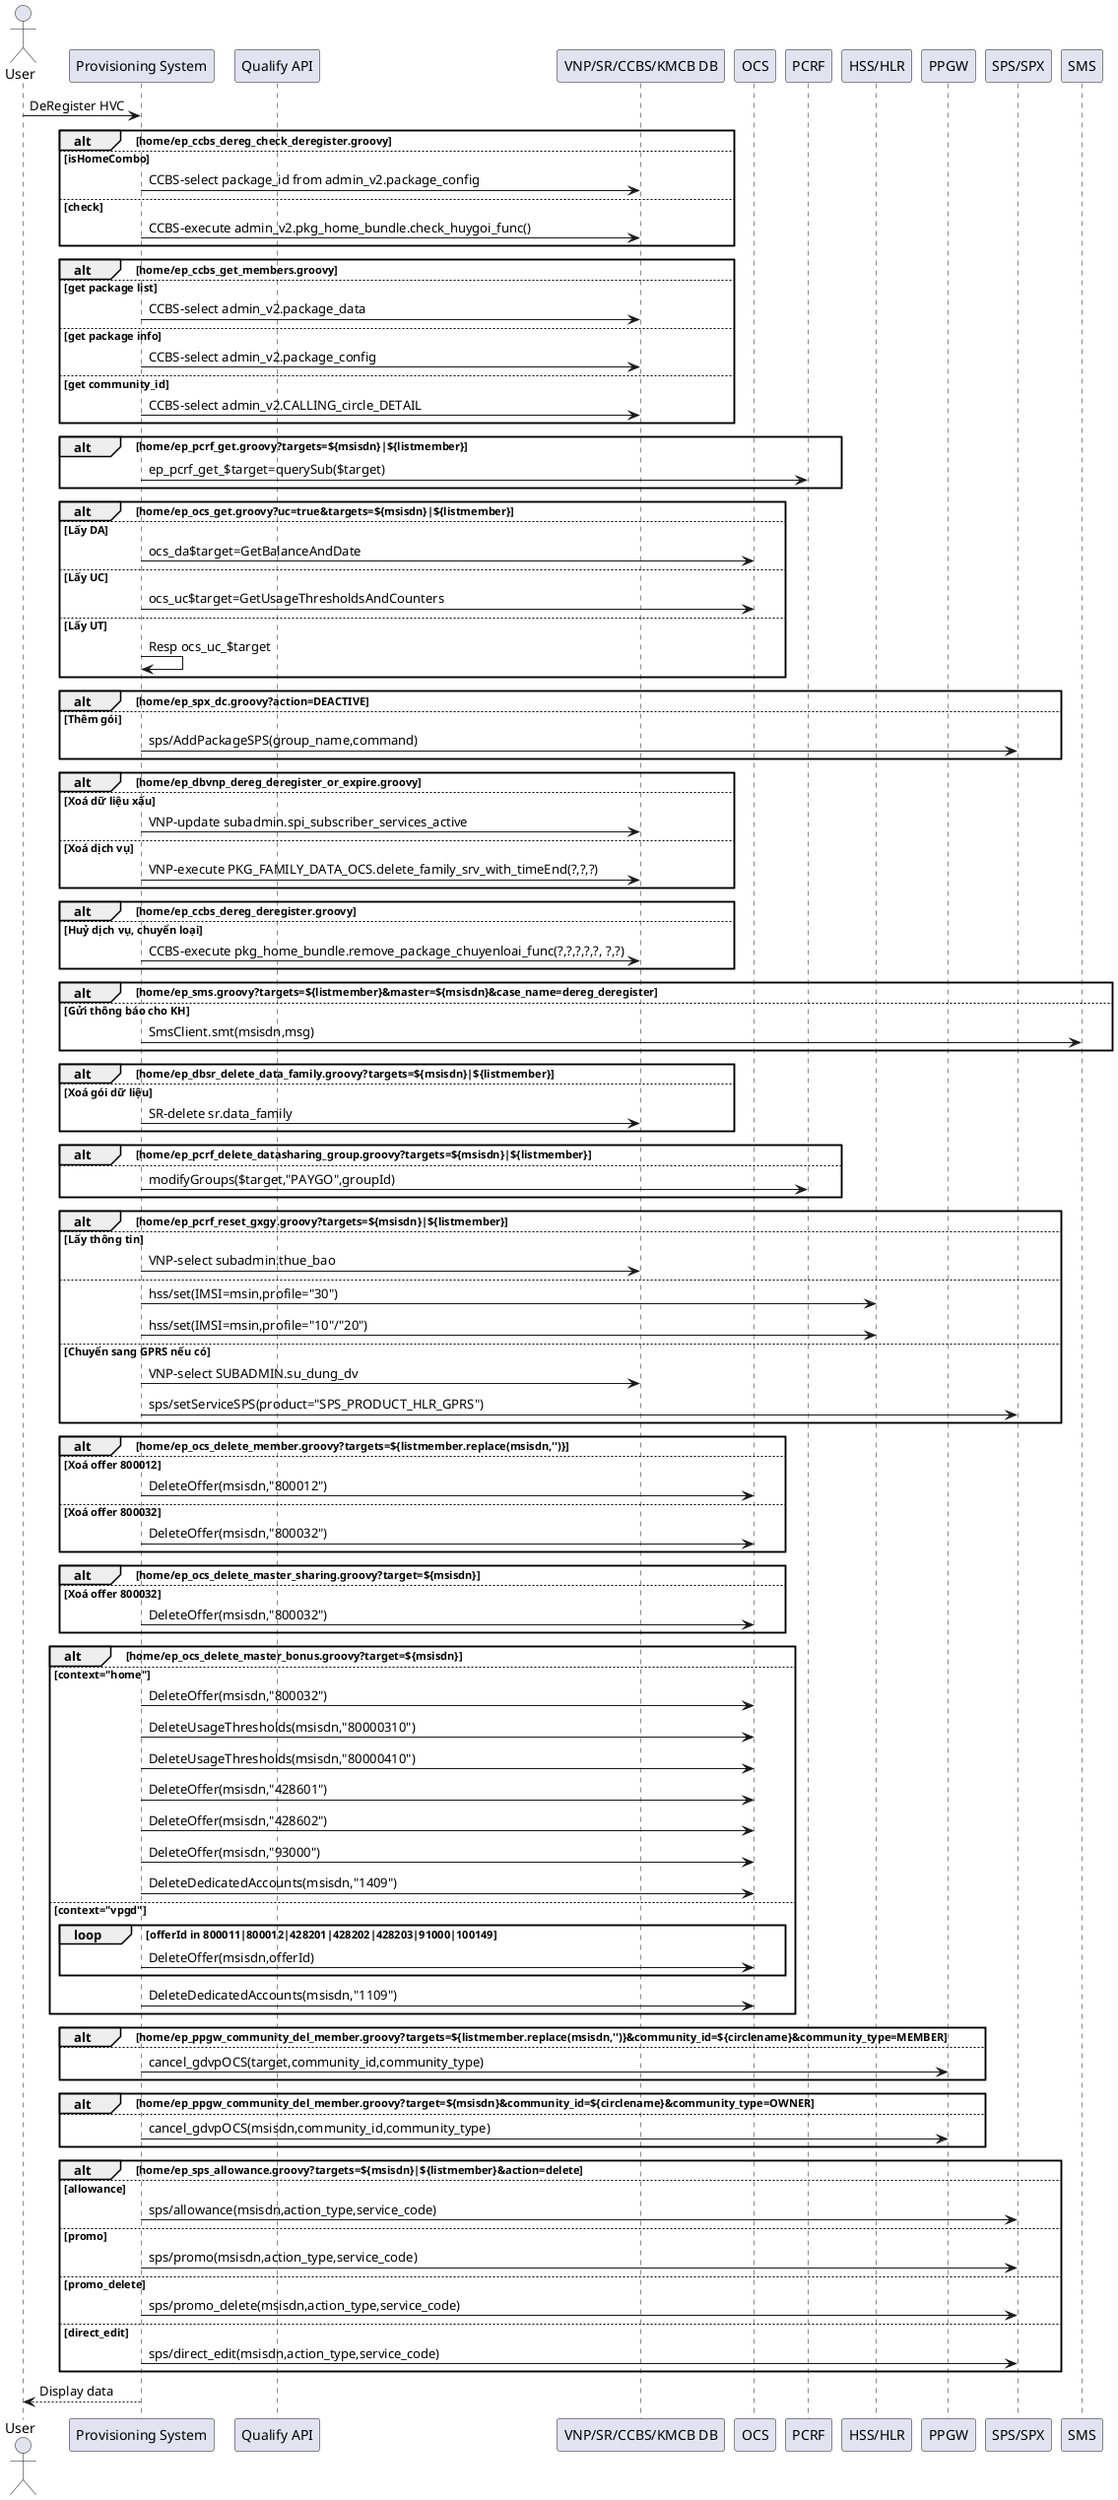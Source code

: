 @startuml
actor User
participant "Provisioning System" as pro
participant "Qualify API" as qAPI

participant "VNP/SR/CCBS/KMCB DB" as db

participant "OCS" as ocs
participant "PCRF" as pcrf
participant "HSS/HLR" as hss
participant "PPGW" as ppgw
participant "SPS/SPX" as sps
participant "SMS" as sms
User -> pro: DeRegister HVC

alt home/ep_ccbs_dereg_check_deregister.groovy
else isHomeCombo
    pro -> db: CCBS-select package_id from admin_v2.package_config
else check
    pro -> db: CCBS-execute admin_v2.pkg_home_bundle.check_huygoi_func()
end

alt home/ep_ccbs_get_members.groovy
else get package list
    pro -> db: CCBS-select admin_v2.package_data
else get package info
    pro -> db: CCBS-select admin_v2.package_config
else get community_id
    pro -> db: CCBS-select admin_v2.CALLING_circle_DETAIL
end

alt home/ep_pcrf_get.groovy?targets=${msisdn}|${listmember}
    pro -> pcrf: ep_pcrf_get_$target=querySub($target)
end

alt home/ep_ocs_get.groovy?uc=true&targets=${msisdn}|${listmember}
else Lấy DA
    pro -> ocs: ocs_da$target=GetBalanceAndDate
else Lấy UC
    pro -> ocs: ocs_uc$target=GetUsageThresholdsAndCounters
else Lấy UT
    pro -> pro: Resp ocs_uc_$target
end

alt home/ep_spx_dc.groovy?action=DEACTIVE
else Thêm gói
    pro -> sps: sps/AddPackageSPS(group_name,command)
end

alt home/ep_dbvnp_dereg_deregister_or_expire.groovy
else Xoá dữ liệu xấu
    pro -> db: VNP-update subadmin.spi_subscriber_services_active
else Xoá dịch vụ
    pro -> db: VNP-execute PKG_FAMILY_DATA_OCS.delete_family_srv_with_timeEnd(?,?,?)
end

alt home/ep_ccbs_dereg_deregister.groovy
else Huỷ dịch vụ, chuyển loại
    pro -> db: CCBS-execute pkg_home_bundle.remove_package_chuyenloai_func(?,?,?,?,?, ?,?)
end
alt home/ep_sms.groovy?targets=${listmember}&master=${msisdn}&case_name=dereg_deregister
else Gửi thông báo cho KH
    pro -> sms: SmsClient.smt(msisdn,msg)
end


alt home/ep_dbsr_delete_data_family.groovy?targets=${msisdn}|${listmember}
else Xoá gói dữ liệu
    pro -> db: SR-delete sr.data_family
end

alt home/ep_pcrf_delete_datasharing_group.groovy?targets=${msisdn}|${listmember}
else
    pro -> pcrf: modifyGroups($target,"PAYGO",groupId)
end

alt home/ep_pcrf_reset_gxgy.groovy?targets=${msisdn}|${listmember}
else Lấy thông tin
    pro -> db: VNP-select subadmin.thue_bao
else
    pro -> hss: hss/set(IMSI=msin,profile="30")
    pro -> hss: hss/set(IMSI=msin,profile="10"/"20")
else Chuyển sang GPRS nếu có
    pro -> db: VNP-select SUBADMIN.su_dung_dv
    pro -> sps: sps/setServiceSPS(product="SPS_PRODUCT_HLR_GPRS")
end

alt home/ep_ocs_delete_member.groovy?targets=${listmember.replace(msisdn,'')}
else Xoá offer 800012
    pro -> ocs: DeleteOffer(msisdn,"800012")
else Xoá offer 800032
    pro -> ocs: DeleteOffer(msisdn,"800032")
end

alt home/ep_ocs_delete_master_sharing.groovy?target=${msisdn}
else Xoá offer 800032
    pro -> ocs: DeleteOffer(msisdn,"800032")
end

alt home/ep_ocs_delete_master_bonus.groovy?target=${msisdn}
/'
1) Add Provider Account Offer 800032	"Expirydate=2037 offerProviderID=stb chủ nhóm (chính mình)"	Cho stb chủ nhóm	UpdateOffer
2) Xóa hạn mức của thuê bao chủ nhóm 	Set hạn mức UT 80000310 Cho stb chủ nhóm về giá trị mặc định 999999999999	Bước này được thực hiện nhằm đảm bảo chủ nhóm không bị set hạn mức do vô tình đã bị set hạn mức trước đó
3) Reset bộ đếm UC sử dụng data dung lượng chung	Reset UC 8000031 về giá trị 0	"Cho stb chủ nhóm Cho stb thành viên"
4) "Add offer PC 428601"	"Expirydate=2037 Set attibute GroupName của Offer là tên gói, vd HOME1=>HOME15"	Cho stb chủ nhóm
5) Add offer PC 428602	Set Expirydate=ngày 1 tháng sau 	"Cho stb chủ nhóm - Trả trước"
6) Set giá trị DA 1409	"Set giá trị data dùng chung, đơn vị là octet Expiredate=ngày 1 tháng sau"	Cho stb chủ nhóm
7) Add offer 93000	Expirydate=2037	Cho stb chủ nhóm	UpdateOffer
'/
else context="home"
pro -> ocs: DeleteOffer(msisdn,"800032")
pro -> ocs: DeleteUsageThresholds(msisdn,"80000310")
pro -> ocs: DeleteUsageThresholds(msisdn,"80000410")
pro -> ocs: DeleteOffer(msisdn,"428601")
pro -> ocs: DeleteOffer(msisdn,"428602")
pro -> ocs: DeleteOffer(msisdn,"93000")
pro -> ocs: DeleteDedicatedAccounts(msisdn,"1409")
else context="vpgd"
    loop offerId in 800011|800012|428201|428202|428203|91000|100149
        pro -> ocs: DeleteOffer(msisdn,offerId)
    end
    pro -> ocs: DeleteDedicatedAccounts(msisdn,"1109")
end

alt home/ep_ppgw_community_del_member.groovy?targets=${listmember.replace(msisdn,'')}&community_id=${circlename}&community_type=MEMBER
else
    pro -> ppgw: cancel_gdvpOCS(target,community_id,community_type)
end

alt home/ep_ppgw_community_del_member.groovy?target=${msisdn}&community_id=${circlename}&community_type=OWNER
else
    pro -> ppgw: cancel_gdvpOCS(msisdn,community_id,community_type)
end

alt home/ep_sps_allowance.groovy?targets=${msisdn}|${listmember}&action=delete
else allowance
    pro -> sps: sps/allowance(msisdn,action_type,service_code)
else promo
    pro -> sps: sps/promo(msisdn,action_type,service_code)
else promo_delete
    pro -> sps: sps/promo_delete(msisdn,action_type,service_code)
else direct_edit
    pro -> sps: sps/direct_edit(msisdn,action_type,service_code)
end

pro --> User: Display data
@enduml
